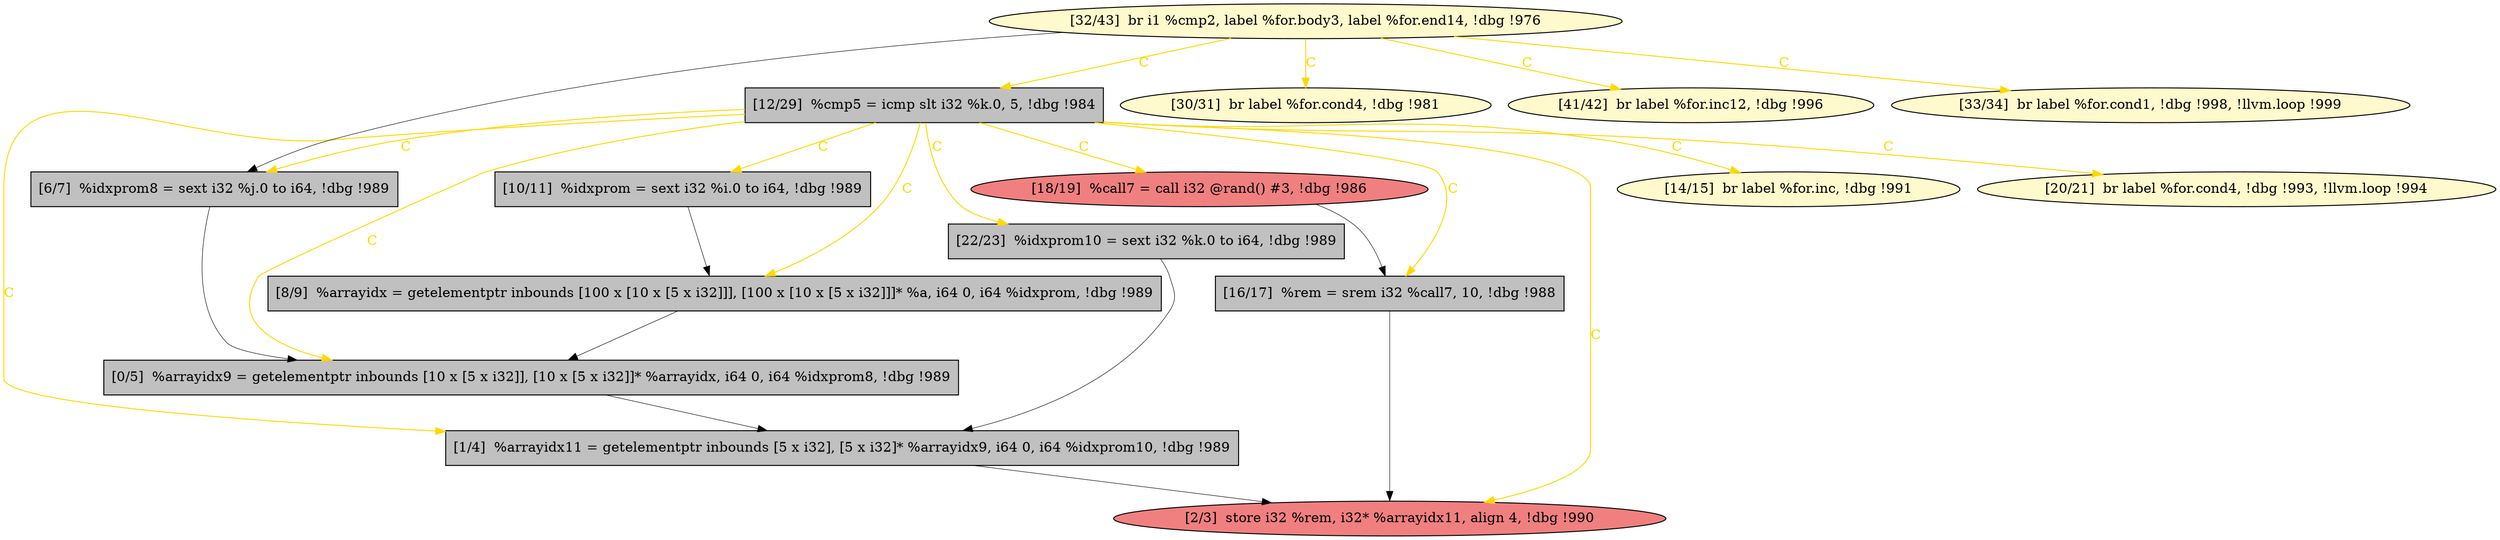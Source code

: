 
digraph G {


node448 [fillcolor=grey,label="[10/11]  %idxprom = sext i32 %i.0 to i64, !dbg !989",shape=rectangle,style=filled ]
node444 [fillcolor=grey,label="[6/7]  %idxprom8 = sext i32 %j.0 to i64, !dbg !989",shape=rectangle,style=filled ]
node442 [fillcolor=grey,label="[1/4]  %arrayidx11 = getelementptr inbounds [5 x i32], [5 x i32]* %arrayidx9, i64 0, i64 %idxprom10, !dbg !989",shape=rectangle,style=filled ]
node441 [fillcolor=lightcoral,label="[18/19]  %call7 = call i32 @rand() #3, !dbg !986",shape=ellipse,style=filled ]
node434 [fillcolor=lemonchiffon,label="[30/31]  br label %for.cond4, !dbg !981",shape=ellipse,style=filled ]
node447 [fillcolor=grey,label="[16/17]  %rem = srem i32 %call7, 10, !dbg !988",shape=rectangle,style=filled ]
node443 [fillcolor=lightcoral,label="[2/3]  store i32 %rem, i32* %arrayidx11, align 4, !dbg !990",shape=ellipse,style=filled ]
node433 [fillcolor=grey,label="[12/29]  %cmp5 = icmp slt i32 %k.0, 5, !dbg !984",shape=rectangle,style=filled ]
node438 [fillcolor=lemonchiffon,label="[41/42]  br label %for.inc12, !dbg !996",shape=ellipse,style=filled ]
node446 [fillcolor=lemonchiffon,label="[14/15]  br label %for.inc, !dbg !991",shape=ellipse,style=filled ]
node445 [fillcolor=grey,label="[0/5]  %arrayidx9 = getelementptr inbounds [10 x [5 x i32]], [10 x [5 x i32]]* %arrayidx, i64 0, i64 %idxprom8, !dbg !989",shape=rectangle,style=filled ]
node435 [fillcolor=lemonchiffon,label="[32/43]  br i1 %cmp2, label %for.body3, label %for.end14, !dbg !976",shape=ellipse,style=filled ]
node437 [fillcolor=grey,label="[22/23]  %idxprom10 = sext i32 %k.0 to i64, !dbg !989",shape=rectangle,style=filled ]
node440 [fillcolor=grey,label="[8/9]  %arrayidx = getelementptr inbounds [100 x [10 x [5 x i32]]], [100 x [10 x [5 x i32]]]* %a, i64 0, i64 %idxprom, !dbg !989",shape=rectangle,style=filled ]
node439 [fillcolor=lemonchiffon,label="[20/21]  br label %for.cond4, !dbg !993, !llvm.loop !994",shape=ellipse,style=filled ]
node436 [fillcolor=lemonchiffon,label="[33/34]  br label %for.cond1, !dbg !998, !llvm.loop !999",shape=ellipse,style=filled ]

node435->node438 [style=solid,color=gold,label="C",penwidth=1.0,fontcolor=gold ]
node437->node442 [style=solid,color=black,label="",penwidth=0.5,fontcolor=black ]
node433->node437 [style=solid,color=gold,label="C",penwidth=1.0,fontcolor=gold ]
node433->node448 [style=solid,color=gold,label="C",penwidth=1.0,fontcolor=gold ]
node445->node442 [style=solid,color=black,label="",penwidth=0.5,fontcolor=black ]
node433->node439 [style=solid,color=gold,label="C",penwidth=1.0,fontcolor=gold ]
node435->node434 [style=solid,color=gold,label="C",penwidth=1.0,fontcolor=gold ]
node433->node445 [style=solid,color=gold,label="C",penwidth=1.0,fontcolor=gold ]
node435->node436 [style=solid,color=gold,label="C",penwidth=1.0,fontcolor=gold ]
node440->node445 [style=solid,color=black,label="",penwidth=0.5,fontcolor=black ]
node448->node440 [style=solid,color=black,label="",penwidth=0.5,fontcolor=black ]
node433->node440 [style=solid,color=gold,label="C",penwidth=1.0,fontcolor=gold ]
node433->node444 [style=solid,color=gold,label="C",penwidth=1.0,fontcolor=gold ]
node433->node446 [style=solid,color=gold,label="C",penwidth=1.0,fontcolor=gold ]
node433->node441 [style=solid,color=gold,label="C",penwidth=1.0,fontcolor=gold ]
node433->node442 [style=solid,color=gold,label="C",penwidth=1.0,fontcolor=gold ]
node435->node433 [style=solid,color=gold,label="C",penwidth=1.0,fontcolor=gold ]
node433->node447 [style=solid,color=gold,label="C",penwidth=1.0,fontcolor=gold ]
node442->node443 [style=solid,color=black,label="",penwidth=0.5,fontcolor=black ]
node447->node443 [style=solid,color=black,label="",penwidth=0.5,fontcolor=black ]
node433->node443 [style=solid,color=gold,label="C",penwidth=1.0,fontcolor=gold ]
node441->node447 [style=solid,color=black,label="",penwidth=0.5,fontcolor=black ]
node444->node445 [style=solid,color=black,label="",penwidth=0.5,fontcolor=black ]
node435->node444 [style=solid,color=black,label="",penwidth=0.5,fontcolor=black ]


}
